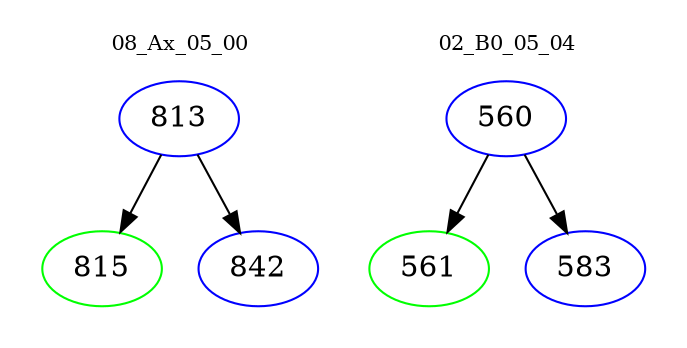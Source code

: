 digraph{
subgraph cluster_0 {
color = white
label = "08_Ax_05_00";
fontsize=10;
T0_813 [label="813", color="blue"]
T0_813 -> T0_815 [color="black"]
T0_815 [label="815", color="green"]
T0_813 -> T0_842 [color="black"]
T0_842 [label="842", color="blue"]
}
subgraph cluster_1 {
color = white
label = "02_B0_05_04";
fontsize=10;
T1_560 [label="560", color="blue"]
T1_560 -> T1_561 [color="black"]
T1_561 [label="561", color="green"]
T1_560 -> T1_583 [color="black"]
T1_583 [label="583", color="blue"]
}
}
